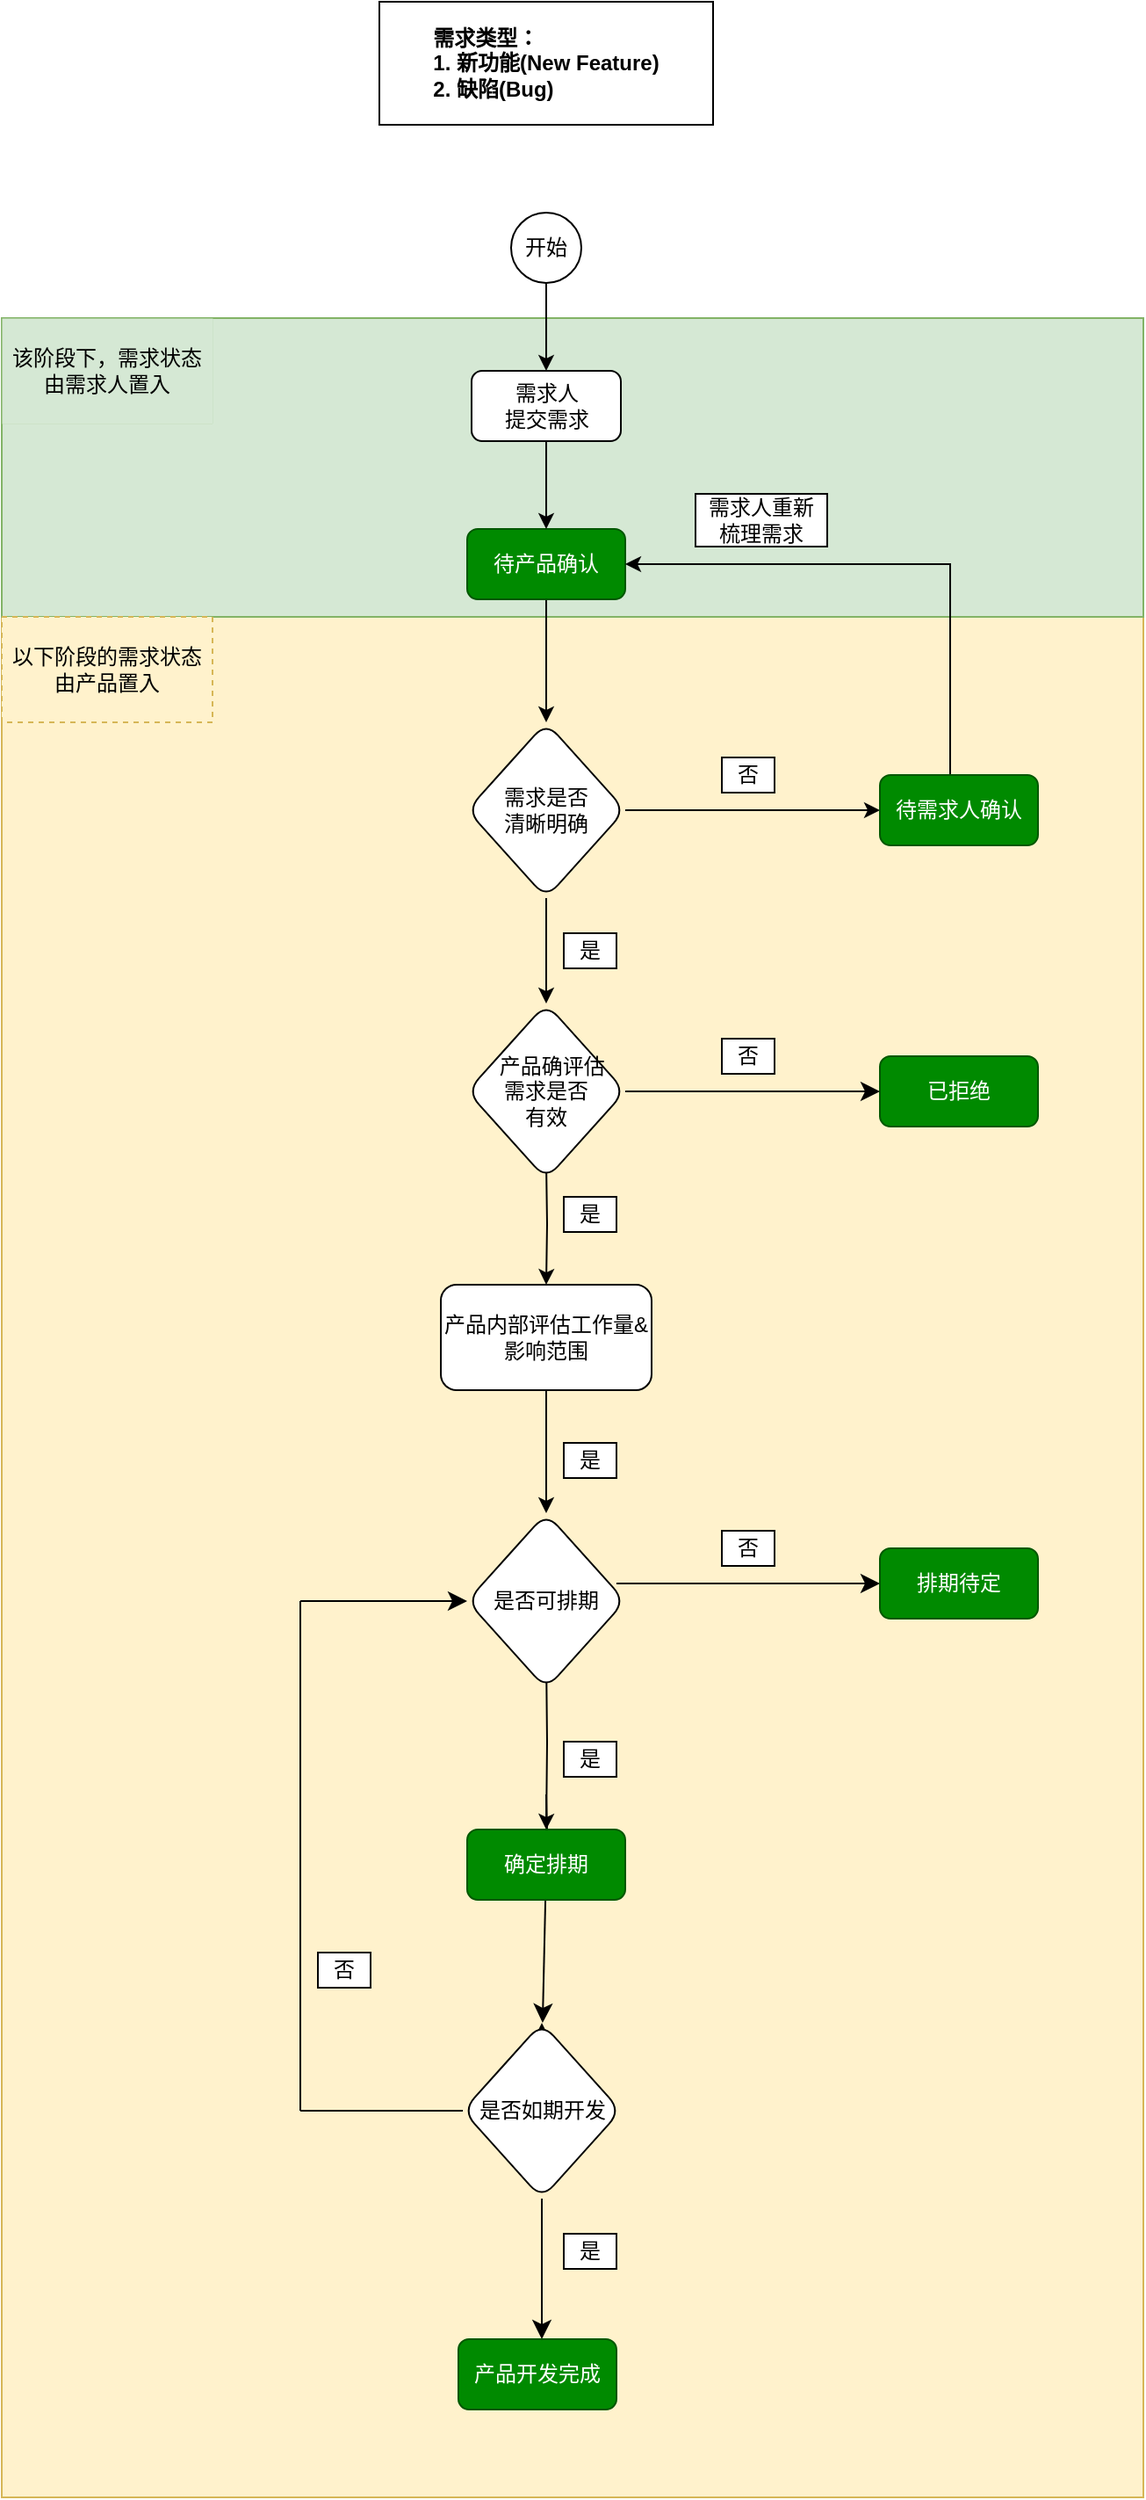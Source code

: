 <mxfile version="22.1.3" type="github">
  <diagram name="Page-1" id="NQk4FHPxa6d9a9Xzu11Q">
    <mxGraphModel dx="1434" dy="1940" grid="1" gridSize="10" guides="1" tooltips="1" connect="1" arrows="1" fold="1" page="1" pageScale="1" pageWidth="850" pageHeight="1100" math="0" shadow="0">
      <root>
        <mxCell id="0" />
        <mxCell id="1" parent="0" />
        <mxCell id="V_vyaaq5Ykr70dIOh13H-60" value="" style="rounded=0;whiteSpace=wrap;html=1;fillColor=#fff2cc;strokeColor=#d6b656;" parent="1" vertex="1">
          <mxGeometry x="30" y="130" width="650" height="1070" as="geometry" />
        </mxCell>
        <mxCell id="V_vyaaq5Ykr70dIOh13H-61" value="" style="rounded=0;whiteSpace=wrap;html=1;fillColor=#d5e8d4;strokeColor=#82b366;labelPosition=left;verticalLabelPosition=middle;align=right;verticalAlign=middle;" parent="1" vertex="1">
          <mxGeometry x="30" y="-40" width="650" height="170" as="geometry" />
        </mxCell>
        <mxCell id="V_vyaaq5Ykr70dIOh13H-57" style="edgeStyle=orthogonalEdgeStyle;rounded=0;orthogonalLoop=1;jettySize=auto;html=1;entryX=0.5;entryY=0;entryDx=0;entryDy=0;" parent="1" source="V_vyaaq5Ykr70dIOh13H-1" target="V_vyaaq5Ykr70dIOh13H-6" edge="1">
          <mxGeometry relative="1" as="geometry" />
        </mxCell>
        <mxCell id="V_vyaaq5Ykr70dIOh13H-1" value="开始" style="ellipse;whiteSpace=wrap;html=1;aspect=fixed;" parent="1" vertex="1">
          <mxGeometry x="320" y="-100" width="40" height="40" as="geometry" />
        </mxCell>
        <mxCell id="V_vyaaq5Ykr70dIOh13H-40" value="" style="edgeStyle=orthogonalEdgeStyle;rounded=0;orthogonalLoop=1;jettySize=auto;html=1;" parent="1" source="V_vyaaq5Ykr70dIOh13H-2" target="V_vyaaq5Ykr70dIOh13H-39" edge="1">
          <mxGeometry relative="1" as="geometry" />
        </mxCell>
        <mxCell id="V_vyaaq5Ykr70dIOh13H-2" value="待产品确认" style="rounded=1;whiteSpace=wrap;html=1;fillColor=#008a00;fontColor=#ffffff;strokeColor=#005700;" parent="1" vertex="1">
          <mxGeometry x="295" y="80" width="90" height="40" as="geometry" />
        </mxCell>
        <mxCell id="V_vyaaq5Ykr70dIOh13H-8" value="" style="edgeStyle=orthogonalEdgeStyle;rounded=0;orthogonalLoop=1;jettySize=auto;html=1;" parent="1" target="V_vyaaq5Ykr70dIOh13H-7" edge="1">
          <mxGeometry relative="1" as="geometry">
            <mxPoint x="340" y="440" as="sourcePoint" />
          </mxGeometry>
        </mxCell>
        <mxCell id="V_vyaaq5Ykr70dIOh13H-58" style="edgeStyle=orthogonalEdgeStyle;rounded=0;orthogonalLoop=1;jettySize=auto;html=1;entryX=0.5;entryY=0;entryDx=0;entryDy=0;" parent="1" source="V_vyaaq5Ykr70dIOh13H-6" target="V_vyaaq5Ykr70dIOh13H-2" edge="1">
          <mxGeometry relative="1" as="geometry" />
        </mxCell>
        <mxCell id="V_vyaaq5Ykr70dIOh13H-6" value="需求人&lt;br&gt;提交需求" style="rounded=1;whiteSpace=wrap;html=1;" parent="1" vertex="1">
          <mxGeometry x="297.5" y="-10" width="85" height="40" as="geometry" />
        </mxCell>
        <mxCell id="V_vyaaq5Ykr70dIOh13H-15" value="" style="edgeStyle=orthogonalEdgeStyle;rounded=0;orthogonalLoop=1;jettySize=auto;html=1;" parent="1" source="V_vyaaq5Ykr70dIOh13H-7" edge="1">
          <mxGeometry relative="1" as="geometry">
            <mxPoint x="340" y="640" as="targetPoint" />
          </mxGeometry>
        </mxCell>
        <mxCell id="V_vyaaq5Ykr70dIOh13H-7" value="产品内部评估工作量&amp;amp;影响范围" style="rounded=1;whiteSpace=wrap;html=1;" parent="1" vertex="1">
          <mxGeometry x="280" y="510" width="120" height="60" as="geometry" />
        </mxCell>
        <mxCell id="V_vyaaq5Ykr70dIOh13H-9" value="是" style="rounded=0;whiteSpace=wrap;html=1;" parent="1" vertex="1">
          <mxGeometry x="350" y="460" width="30" height="20" as="geometry" />
        </mxCell>
        <mxCell id="V_vyaaq5Ykr70dIOh13H-20" value="" style="edgeStyle=orthogonalEdgeStyle;rounded=0;orthogonalLoop=1;jettySize=auto;html=1;entryX=0.5;entryY=0;entryDx=0;entryDy=0;" parent="1" target="98XV745TaRAAw5JHfFGS-9" edge="1">
          <mxGeometry relative="1" as="geometry">
            <mxPoint x="340" y="720" as="sourcePoint" />
            <mxPoint x="340" y="740" as="targetPoint" />
          </mxGeometry>
        </mxCell>
        <mxCell id="98XV745TaRAAw5JHfFGS-6" style="edgeStyle=none;curved=1;rounded=0;orthogonalLoop=1;jettySize=auto;html=1;fontSize=12;startSize=8;endSize=8;" parent="1" target="98XV745TaRAAw5JHfFGS-5" edge="1">
          <mxGeometry relative="1" as="geometry">
            <mxPoint x="380" y="680" as="sourcePoint" />
          </mxGeometry>
        </mxCell>
        <mxCell id="V_vyaaq5Ykr70dIOh13H-41" value="" style="edgeStyle=orthogonalEdgeStyle;rounded=0;orthogonalLoop=1;jettySize=auto;html=1;" parent="1" source="V_vyaaq5Ykr70dIOh13H-39" edge="1">
          <mxGeometry relative="1" as="geometry">
            <mxPoint x="340" y="350" as="targetPoint" />
          </mxGeometry>
        </mxCell>
        <mxCell id="V_vyaaq5Ykr70dIOh13H-43" value="" style="edgeStyle=orthogonalEdgeStyle;rounded=0;orthogonalLoop=1;jettySize=auto;html=1;entryX=0;entryY=0.25;entryDx=0;entryDy=0;" parent="1" source="V_vyaaq5Ykr70dIOh13H-39" edge="1">
          <mxGeometry relative="1" as="geometry">
            <mxPoint x="530" y="240" as="targetPoint" />
          </mxGeometry>
        </mxCell>
        <mxCell id="V_vyaaq5Ykr70dIOh13H-39" value="需求是否&lt;br&gt;清晰明确" style="rhombus;whiteSpace=wrap;html=1;rounded=1;" parent="1" vertex="1">
          <mxGeometry x="295" y="190" width="90" height="100" as="geometry" />
        </mxCell>
        <mxCell id="V_vyaaq5Ykr70dIOh13H-44" value="否" style="rounded=0;whiteSpace=wrap;html=1;" parent="1" vertex="1">
          <mxGeometry x="440" y="210" width="30" height="20" as="geometry" />
        </mxCell>
        <mxCell id="V_vyaaq5Ykr70dIOh13H-54" value="&lt;div style=&quot;text-align: left;&quot;&gt;&lt;b&gt;需求类型：&lt;/b&gt;&lt;/div&gt;&lt;b&gt;1. 新功能(New Feature)&lt;br&gt;&lt;/b&gt;&lt;div style=&quot;text-align: left;&quot;&gt;&lt;b&gt;2. 缺陷(Bug)&lt;/b&gt;&lt;/div&gt;" style="rounded=0;whiteSpace=wrap;html=1;labelBackgroundColor=default;" parent="1" vertex="1">
          <mxGeometry x="245" y="-220" width="190" height="70" as="geometry" />
        </mxCell>
        <mxCell id="V_vyaaq5Ykr70dIOh13H-59" value="" style="edgeStyle=orthogonalEdgeStyle;rounded=0;orthogonalLoop=1;jettySize=auto;html=1;exitX=0.5;exitY=0;exitDx=0;exitDy=0;" parent="1" source="98XV745TaRAAw5JHfFGS-13" edge="1">
          <mxGeometry relative="1" as="geometry">
            <mxPoint x="575" y="230" as="sourcePoint" />
            <mxPoint x="385" y="100" as="targetPoint" />
            <Array as="points">
              <mxPoint x="570" y="220" />
              <mxPoint x="570" y="100" />
            </Array>
          </mxGeometry>
        </mxCell>
        <mxCell id="V_vyaaq5Ykr70dIOh13H-46" value="需求人重新&lt;br&gt;梳理需求" style="rounded=0;whiteSpace=wrap;html=1;" parent="1" vertex="1">
          <mxGeometry x="425" y="60" width="75" height="30" as="geometry" />
        </mxCell>
        <mxCell id="V_vyaaq5Ykr70dIOh13H-62" value="该阶段下，需求状态由需求人置入" style="rounded=0;whiteSpace=wrap;html=1;fillColor=#d5e8d4;strokeColor=#82b366;strokeWidth=0;" parent="1" vertex="1">
          <mxGeometry x="30" y="-40" width="120" height="60" as="geometry" />
        </mxCell>
        <mxCell id="V_vyaaq5Ykr70dIOh13H-63" value="以下阶段的需求状态由产品置入" style="rounded=0;whiteSpace=wrap;html=1;fillColor=#fff2cc;strokeColor=#d6b656;dashed=1;" parent="1" vertex="1">
          <mxGeometry x="30" y="130" width="120" height="60" as="geometry" />
        </mxCell>
        <mxCell id="98XV745TaRAAw5JHfFGS-2" value="否" style="rounded=0;whiteSpace=wrap;html=1;" parent="1" vertex="1">
          <mxGeometry x="440" y="650" width="30" height="20" as="geometry" />
        </mxCell>
        <mxCell id="98XV745TaRAAw5JHfFGS-4" value="已拒绝" style="rounded=1;whiteSpace=wrap;html=1;fillColor=#008a00;fontColor=#ffffff;strokeColor=#005700;" parent="1" vertex="1">
          <mxGeometry x="530" y="380" width="90" height="40" as="geometry" />
        </mxCell>
        <mxCell id="98XV745TaRAAw5JHfFGS-5" value="排期待定" style="rounded=1;whiteSpace=wrap;html=1;fillColor=#008a00;fontColor=#ffffff;strokeColor=#005700;" parent="1" vertex="1">
          <mxGeometry x="530" y="660" width="90" height="40" as="geometry" />
        </mxCell>
        <mxCell id="98XV745TaRAAw5JHfFGS-15" style="edgeStyle=none;curved=1;rounded=0;orthogonalLoop=1;jettySize=auto;html=1;entryX=0;entryY=0.5;entryDx=0;entryDy=0;fontSize=12;startSize=8;endSize=8;" parent="1" source="98XV745TaRAAw5JHfFGS-12" target="98XV745TaRAAw5JHfFGS-4" edge="1">
          <mxGeometry relative="1" as="geometry" />
        </mxCell>
        <mxCell id="98XV745TaRAAw5JHfFGS-12" value="&amp;nbsp; 产品确评估&lt;br style=&quot;border-color: var(--border-color);&quot;&gt;需求是否&lt;br style=&quot;border-color: var(--border-color);&quot;&gt;有效" style="rhombus;whiteSpace=wrap;html=1;rounded=1;" parent="1" vertex="1">
          <mxGeometry x="295" y="350" width="90" height="100" as="geometry" />
        </mxCell>
        <mxCell id="98XV745TaRAAw5JHfFGS-13" value="待需求人确认" style="rounded=1;whiteSpace=wrap;html=1;fillColor=#008a00;fontColor=#ffffff;strokeColor=#005700;" parent="1" vertex="1">
          <mxGeometry x="530" y="220" width="90" height="40" as="geometry" />
        </mxCell>
        <mxCell id="98XV745TaRAAw5JHfFGS-16" value="否" style="rounded=0;whiteSpace=wrap;html=1;" parent="1" vertex="1">
          <mxGeometry x="440" y="370" width="30" height="20" as="geometry" />
        </mxCell>
        <mxCell id="98XV745TaRAAw5JHfFGS-17" value="是" style="rounded=0;whiteSpace=wrap;html=1;" parent="1" vertex="1">
          <mxGeometry x="350" y="310" width="30" height="20" as="geometry" />
        </mxCell>
        <mxCell id="98XV745TaRAAw5JHfFGS-18" value="是" style="rounded=0;whiteSpace=wrap;html=1;" parent="1" vertex="1">
          <mxGeometry x="350" y="600" width="30" height="20" as="geometry" />
        </mxCell>
        <mxCell id="98XV745TaRAAw5JHfFGS-19" value="是" style="rounded=0;whiteSpace=wrap;html=1;" parent="1" vertex="1">
          <mxGeometry x="350" y="770" width="30" height="20" as="geometry" />
        </mxCell>
        <mxCell id="98XV745TaRAAw5JHfFGS-20" value="是" style="rounded=0;whiteSpace=wrap;html=1;" parent="1" vertex="1">
          <mxGeometry x="350" y="1050" width="30" height="20" as="geometry" />
        </mxCell>
        <mxCell id="98XV745TaRAAw5JHfFGS-21" value="是否可排期" style="rhombus;whiteSpace=wrap;html=1;rounded=1;" parent="1" vertex="1">
          <mxGeometry x="295" y="640" width="90" height="100" as="geometry" />
        </mxCell>
        <mxCell id="98XV745TaRAAw5JHfFGS-23" value="" style="edgeStyle=orthogonalEdgeStyle;rounded=0;orthogonalLoop=1;jettySize=auto;html=1;" parent="1" target="98XV745TaRAAw5JHfFGS-9" edge="1">
          <mxGeometry relative="1" as="geometry">
            <mxPoint x="340" y="800" as="sourcePoint" />
            <mxPoint x="340" y="900" as="targetPoint" />
          </mxGeometry>
        </mxCell>
        <mxCell id="98XV745TaRAAw5JHfFGS-31" value="" style="edgeStyle=none;curved=1;rounded=0;orthogonalLoop=1;jettySize=auto;html=1;fontSize=12;startSize=8;endSize=8;" parent="1" source="98XV745TaRAAw5JHfFGS-9" edge="1">
          <mxGeometry relative="1" as="geometry">
            <mxPoint x="337.955" y="930" as="targetPoint" />
          </mxGeometry>
        </mxCell>
        <mxCell id="98XV745TaRAAw5JHfFGS-9" value="确定排期" style="rounded=1;whiteSpace=wrap;html=1;fillColor=#008a00;fontColor=#ffffff;strokeColor=#005700;" parent="1" vertex="1">
          <mxGeometry x="295" y="820" width="90" height="40" as="geometry" />
        </mxCell>
        <mxCell id="98XV745TaRAAw5JHfFGS-30" value="" style="edgeStyle=none;curved=1;rounded=0;orthogonalLoop=1;jettySize=auto;html=1;fontSize=12;startSize=8;endSize=8;" parent="1" target="98XV745TaRAAw5JHfFGS-29" edge="1">
          <mxGeometry relative="1" as="geometry">
            <mxPoint x="337.5" y="970" as="sourcePoint" />
          </mxGeometry>
        </mxCell>
        <mxCell id="98XV745TaRAAw5JHfFGS-33" value="" style="edgeStyle=none;curved=1;rounded=0;orthogonalLoop=1;jettySize=auto;html=1;fontSize=12;startSize=8;endSize=8;" parent="1" source="98XV745TaRAAw5JHfFGS-29" edge="1">
          <mxGeometry relative="1" as="geometry">
            <mxPoint x="337.5" y="1110" as="targetPoint" />
          </mxGeometry>
        </mxCell>
        <mxCell id="98XV745TaRAAw5JHfFGS-29" value="是否如期开发" style="rhombus;whiteSpace=wrap;html=1;rounded=1;" parent="1" vertex="1">
          <mxGeometry x="292.5" y="930" width="90" height="100" as="geometry" />
        </mxCell>
        <mxCell id="98XV745TaRAAw5JHfFGS-43" value="否" style="rounded=0;whiteSpace=wrap;html=1;" parent="1" vertex="1">
          <mxGeometry x="210" y="890" width="30" height="20" as="geometry" />
        </mxCell>
        <mxCell id="98XV745TaRAAw5JHfFGS-45" value="" style="endArrow=none;html=1;rounded=0;fontSize=12;startSize=8;endSize=8;curved=1;exitX=0;exitY=0.5;exitDx=0;exitDy=0;" parent="1" source="98XV745TaRAAw5JHfFGS-29" edge="1">
          <mxGeometry width="50" height="50" relative="1" as="geometry">
            <mxPoint x="350" y="920" as="sourcePoint" />
            <mxPoint x="200" y="980" as="targetPoint" />
          </mxGeometry>
        </mxCell>
        <mxCell id="98XV745TaRAAw5JHfFGS-46" value="" style="endArrow=none;html=1;rounded=0;fontSize=12;startSize=8;endSize=8;curved=1;" parent="1" edge="1">
          <mxGeometry width="50" height="50" relative="1" as="geometry">
            <mxPoint x="200" y="980" as="sourcePoint" />
            <mxPoint x="200" y="690" as="targetPoint" />
          </mxGeometry>
        </mxCell>
        <mxCell id="98XV745TaRAAw5JHfFGS-47" value="" style="endArrow=classic;html=1;rounded=0;fontSize=12;startSize=8;endSize=8;curved=1;entryX=0;entryY=0.5;entryDx=0;entryDy=0;" parent="1" target="98XV745TaRAAw5JHfFGS-21" edge="1">
          <mxGeometry width="50" height="50" relative="1" as="geometry">
            <mxPoint x="200" y="690" as="sourcePoint" />
            <mxPoint x="400" y="870" as="targetPoint" />
          </mxGeometry>
        </mxCell>
        <mxCell id="Z0iDgmvmGpAXVHRu_zSe-2" value="产品开发完成" style="rounded=1;whiteSpace=wrap;html=1;fillColor=#008a00;fontColor=#ffffff;strokeColor=#005700;" vertex="1" parent="1">
          <mxGeometry x="290" y="1110" width="90" height="40" as="geometry" />
        </mxCell>
      </root>
    </mxGraphModel>
  </diagram>
</mxfile>
